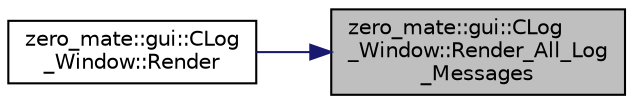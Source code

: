 digraph "zero_mate::gui::CLog_Window::Render_All_Log_Messages"
{
 // LATEX_PDF_SIZE
  bgcolor="transparent";
  edge [fontname="Helvetica",fontsize="10",labelfontname="Helvetica",labelfontsize="10"];
  node [fontname="Helvetica",fontsize="10",shape=record];
  rankdir="RL";
  Node1 [label="zero_mate::gui::CLog\l_Window::Render_All_Log\l_Messages",height=0.2,width=0.4,color="black", fillcolor="grey75", style="filled", fontcolor="black",tooltip=" "];
  Node1 -> Node2 [dir="back",color="midnightblue",fontsize="10",style="solid",fontname="Helvetica"];
  Node2 [label="zero_mate::gui::CLog\l_Window::Render",height=0.2,width=0.4,color="black",URL="$classzero__mate_1_1gui_1_1CLog__Window.html#a679fe192aa1335396f06e63678bb71d5",tooltip=" "];
}
